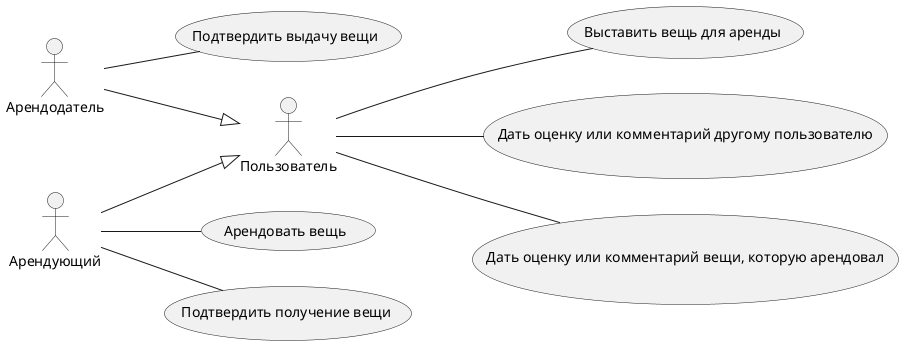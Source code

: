 @startuml

left to right direction

actor Арендодатель as Lender
actor Арендующий as Renter
actor Пользователь as User

Lender --|> User
Renter --|> User

usecase "Выставить вещь для аренды" as makeStuffAvailableToRent
usecase "Дать оценку или комментарий другому пользователю" as rateOrCommentUser
usecase "Дать оценку или комментарий вещи, которую арендовал" as rateOrCommentStuff
usecase "Арендовать вещь" as rentStuff
usecase "Подтвердить выдачу вещи" as agreeForGive
usecase "Подтвердить получение вещи" as agreeForGet

User -- makeStuffAvailableToRent
User -- rateOrCommentUser
User -- rateOrCommentStuff
Renter -- rentStuff
Lender -- agreeForGive
Renter -- agreeForGet

@enduml
